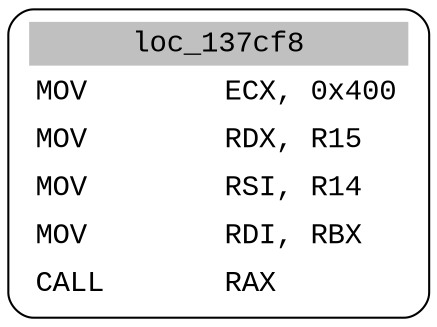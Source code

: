 digraph asm_graph {
1941 [
shape="Mrecord" fontname="Courier New"label =<<table border="0" cellborder="0" cellpadding="3"><tr><td align="center" colspan="2" bgcolor="grey">loc_137cf8</td></tr><tr><td align="left">MOV        ECX, 0x400</td></tr><tr><td align="left">MOV        RDX, R15</td></tr><tr><td align="left">MOV        RSI, R14</td></tr><tr><td align="left">MOV        RDI, RBX</td></tr><tr><td align="left">CALL       RAX</td></tr></table>> ];
}